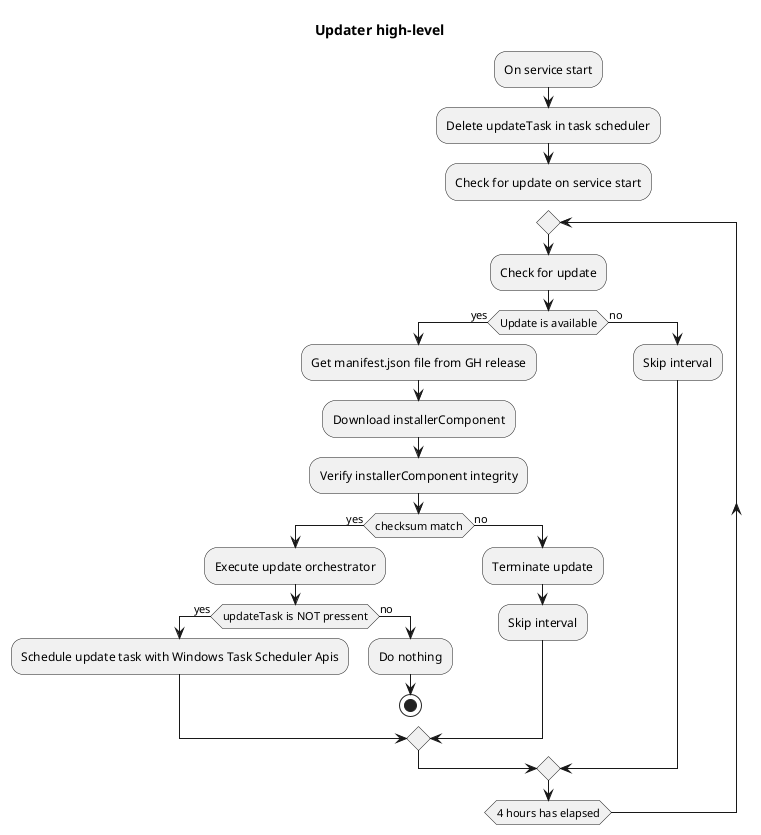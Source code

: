 @startuml
title Updater high-level
:On service start;
:Delete updateTask in task scheduler;
:Check for update on service start;
detach

repeat
:Check for update;
if (Update is available) then (yes)
:Get manifest.json file from GH release;
:Download installerComponent;
:Verify installerComponent integrity;
if (checksum match) then (yes)
:Execute update orchestrator;
if (updateTask is NOT pressent) then (yes)
:Schedule update task with Windows Task Scheduler Apis;
else (no)
:Do nothing;
stop
end if
else (no)
:Terminate update;
:Skip interval;
end if
else (no)
:Skip interval;
end if

repeat while (4 hours has elapsed)

@enduml
